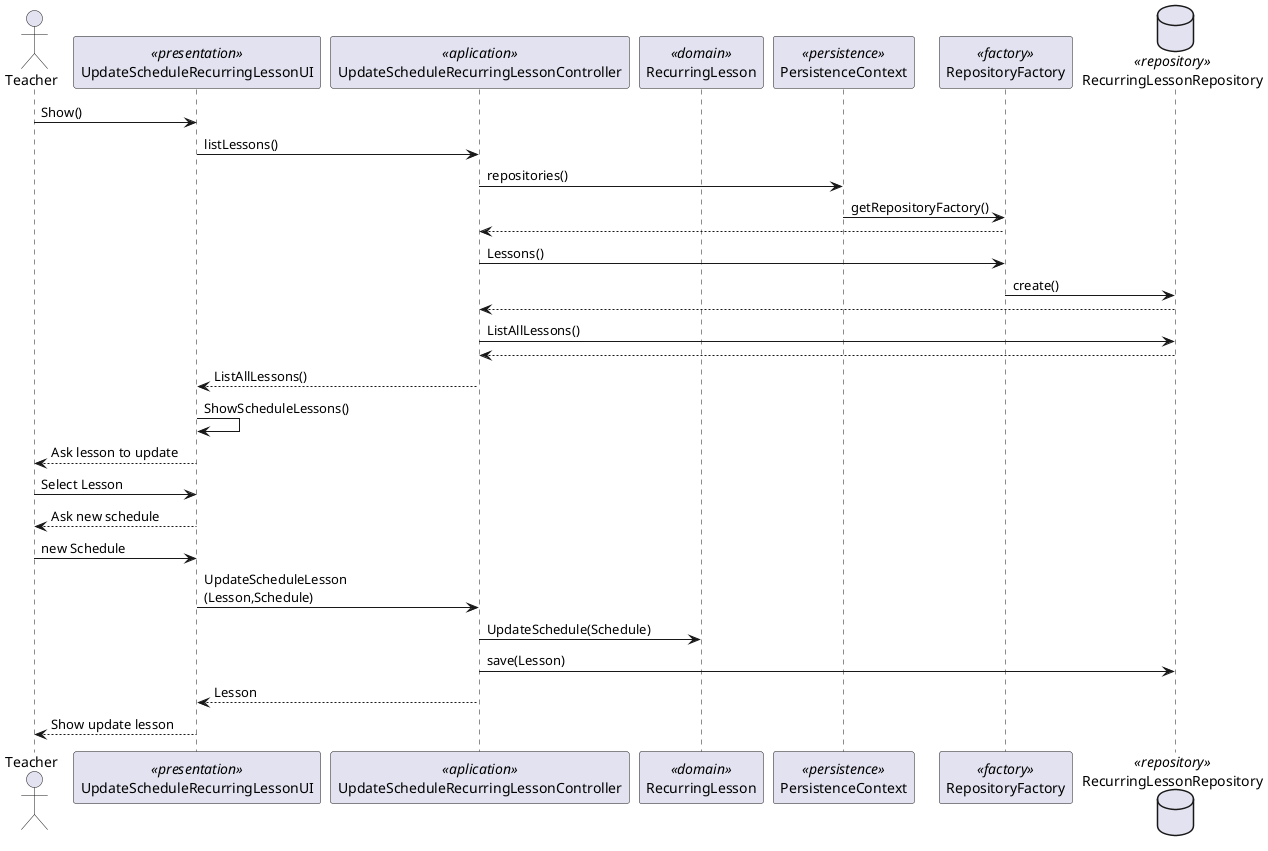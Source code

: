 @startuml
actor Teacher as Actor
participant UpdateScheduleRecurringLessonUI as UI <<presentation>>
participant UpdateScheduleRecurringLessonController as Controller <<aplication>>
participant RecurringLesson as Domain <<domain>>
participant PersistenceContext as Persistence <<persistence>>
participant RepositoryFactory as Factory <<factory>>
database RecurringLessonRepository as Repository <<repository>>

Actor -> UI: Show()
UI -> Controller:listLessons()
Controller -> Persistence: repositories()
Persistence -> Factory: getRepositoryFactory()
Factory --> Controller
Controller -> Factory: Lessons()
Factory -> Repository: create()
Repository --> Controller
Controller -> Repository: ListAllLessons()
Repository --> Controller
Controller --> UI: ListAllLessons()
UI -> UI: ShowScheduleLessons()
UI --> Actor: Ask lesson to update
Actor -> UI: Select Lesson
UI --> Actor: Ask new schedule
Actor -> UI:new Schedule
UI-> Controller: UpdateScheduleLesson\n(Lesson,Schedule)
Controller -> Domain: UpdateSchedule(Schedule)
Controller -> Repository: save(Lesson)
Controller --> UI: Lesson
UI --> Actor: Show update lesson



@enduml